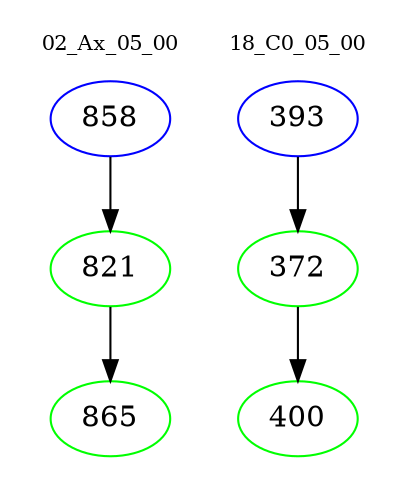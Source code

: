 digraph{
subgraph cluster_0 {
color = white
label = "02_Ax_05_00";
fontsize=10;
T0_858 [label="858", color="blue"]
T0_858 -> T0_821 [color="black"]
T0_821 [label="821", color="green"]
T0_821 -> T0_865 [color="black"]
T0_865 [label="865", color="green"]
}
subgraph cluster_1 {
color = white
label = "18_C0_05_00";
fontsize=10;
T1_393 [label="393", color="blue"]
T1_393 -> T1_372 [color="black"]
T1_372 [label="372", color="green"]
T1_372 -> T1_400 [color="black"]
T1_400 [label="400", color="green"]
}
}

